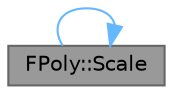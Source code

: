 digraph "FPoly::Scale"
{
 // INTERACTIVE_SVG=YES
 // LATEX_PDF_SIZE
  bgcolor="transparent";
  edge [fontname=Helvetica,fontsize=10,labelfontname=Helvetica,labelfontsize=10];
  node [fontname=Helvetica,fontsize=10,shape=box,height=0.2,width=0.4];
  rankdir="LR";
  Node1 [id="Node000001",label="FPoly::Scale",height=0.2,width=0.4,color="gray40", fillcolor="grey60", style="filled", fontcolor="black",tooltip="Scale an editor polygon."];
  Node1 -> Node1 [id="edge1_Node000001_Node000001",color="steelblue1",style="solid",tooltip=" "];
}
